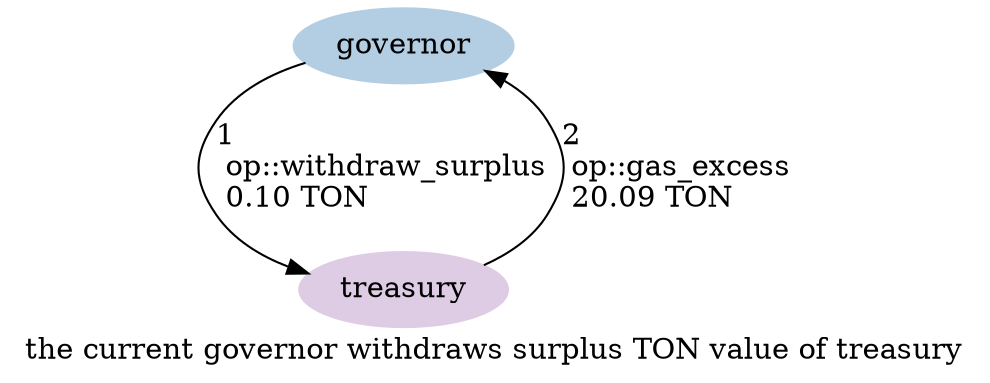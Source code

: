 digraph {
    label="the current governor withdraws surplus TON value of treasury"
    node [ colorscheme=pastel19 style=filled ]

    /* Entities */
    governor [ color=2 ]
    treasury [ color=4 ]

    /* Relationships */
    governor -> treasury [ label="1\l op::withdraw_surplus\l 0.10 TON\l" ]
    treasury -> governor [ label="2\l op::gas_excess\l 20.09 TON\l" ]

    /* Ranks */
    { rank=min governor }
    { rank=max treasury }
}
